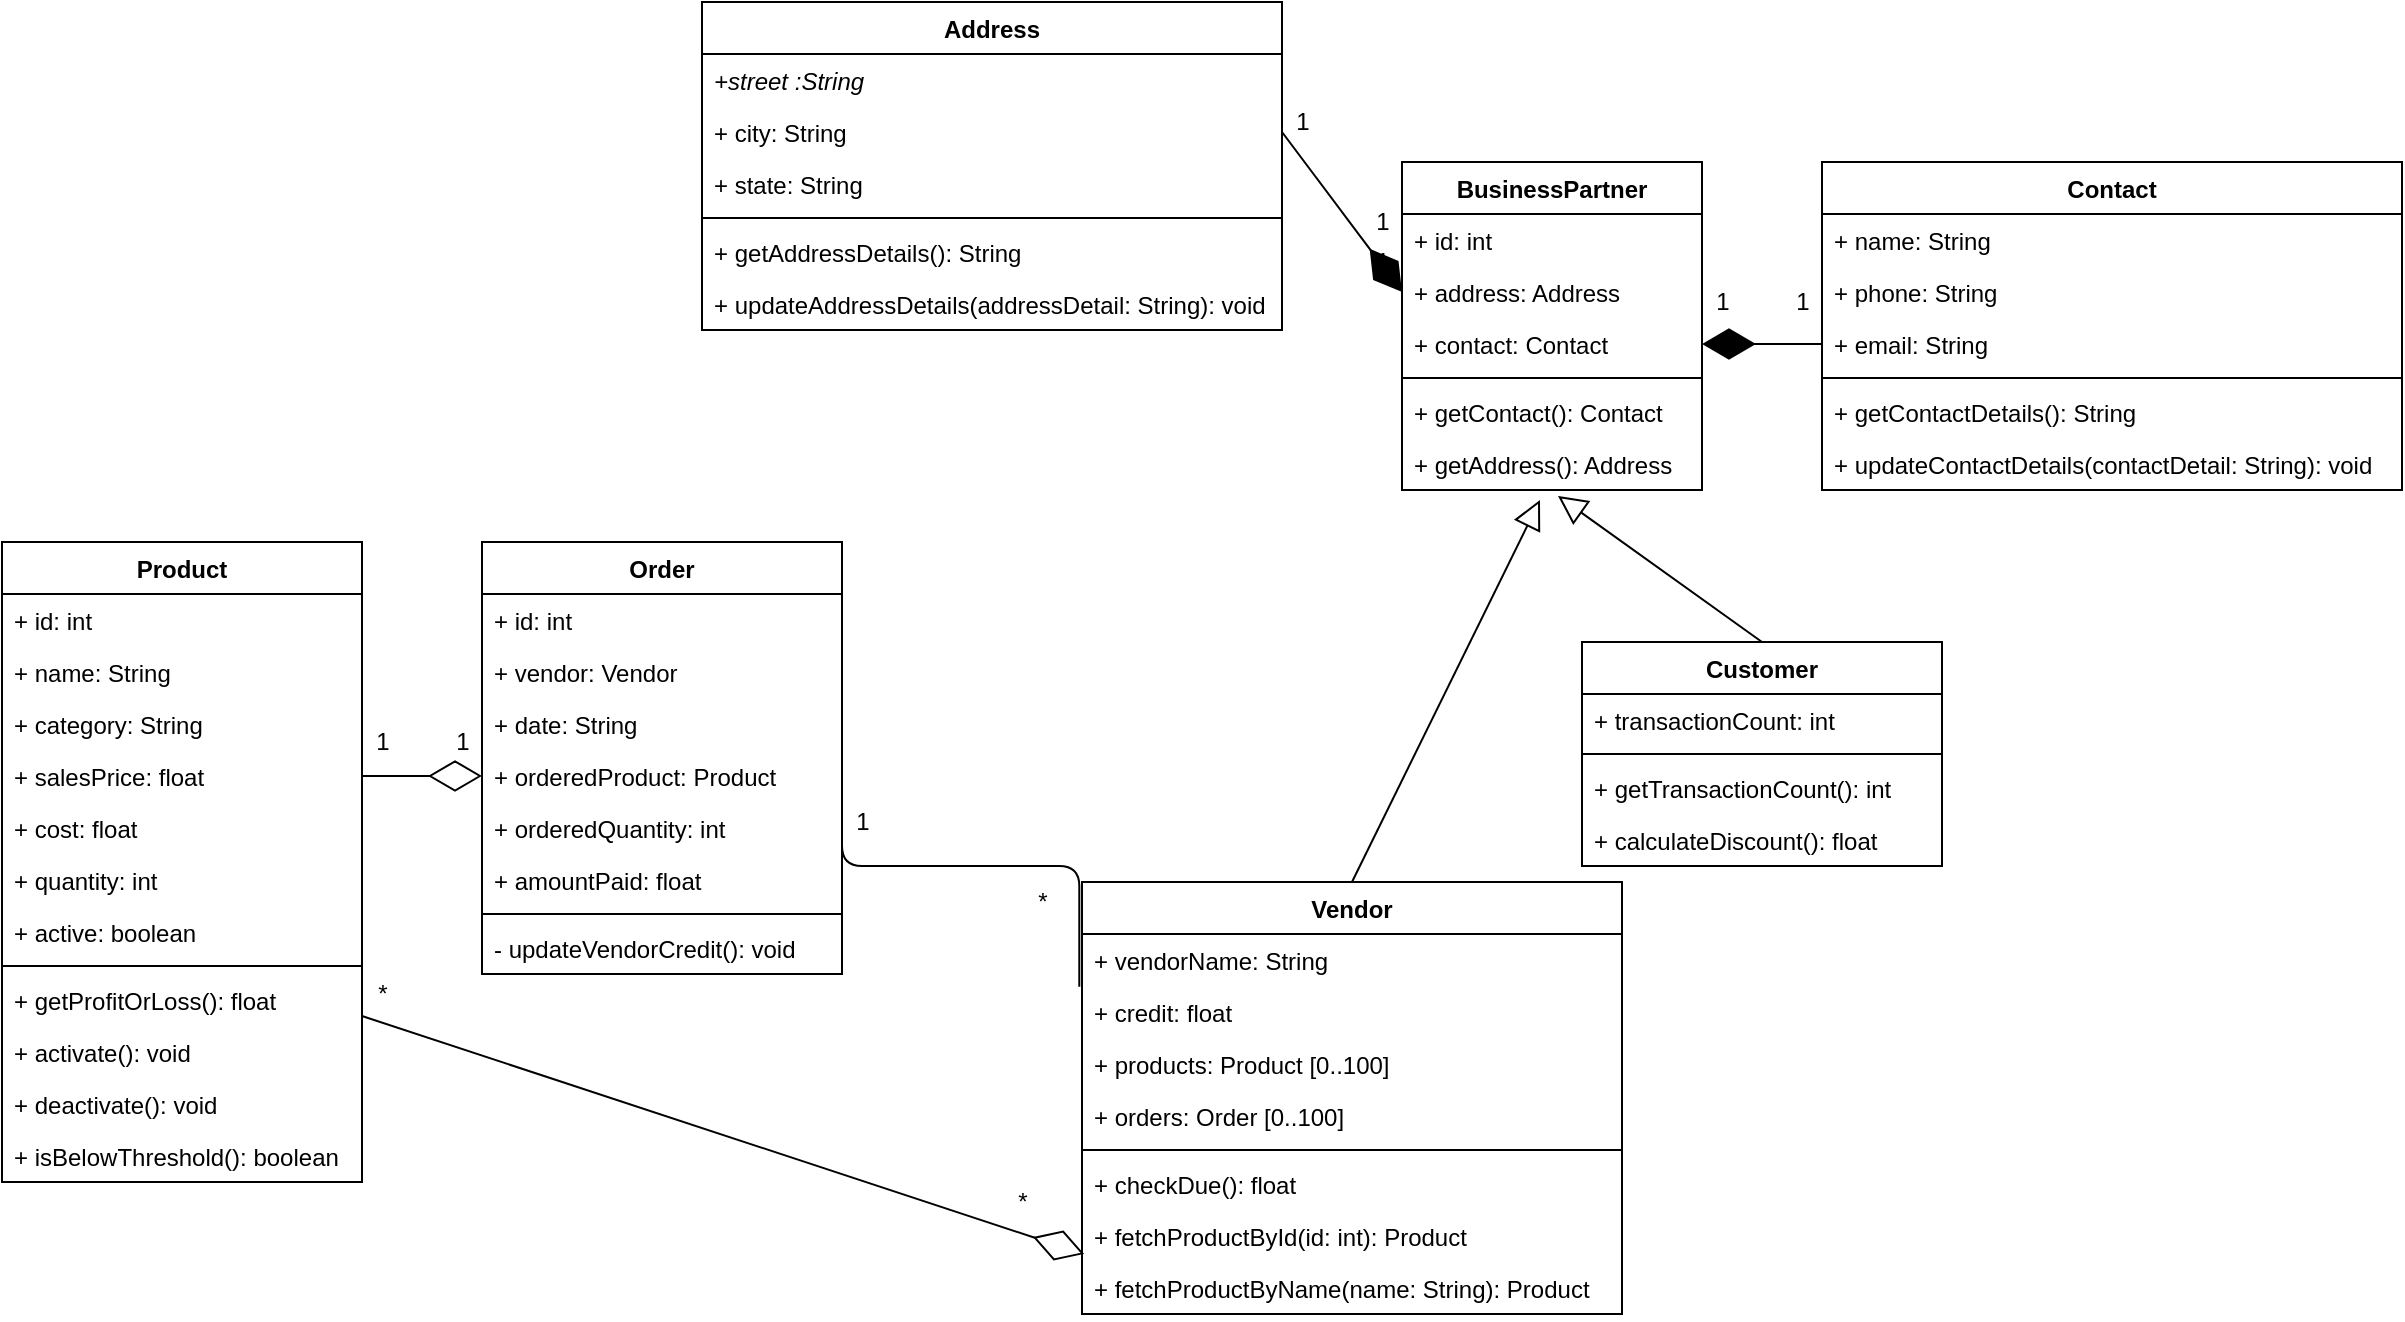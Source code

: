 <mxfile version="14.7.1" type="device"><diagram id="Dlde2ZVK1MKzWzWPaY31" name="Page-1"><mxGraphModel dx="868" dy="3782" grid="1" gridSize="10" guides="1" tooltips="1" connect="1" arrows="1" fold="1" page="1" pageScale="1" pageWidth="4681" pageHeight="3300" math="0" shadow="0"><root><mxCell id="0"/><mxCell id="1" parent="0"/><mxCell id="3plKzzzSe7diaw80hTO8-1" value="" style="edgeStyle=elbowEdgeStyle;html=1;endArrow=none;elbow=vertical;exitX=1;exitY=-0.077;exitDx=0;exitDy=0;entryX=-0.005;entryY=0.013;entryDx=0;entryDy=0;entryPerimeter=0;exitPerimeter=0;" edge="1" parent="1" source="3plKzzzSe7diaw80hTO8-56" target="3plKzzzSe7diaw80hTO8-40"><mxGeometry width="160" relative="1" as="geometry"><mxPoint x="250" y="460" as="sourcePoint"/><mxPoint x="460.0" y="169" as="targetPoint"/></mxGeometry></mxCell><mxCell id="3plKzzzSe7diaw80hTO8-2" value="1" style="text;html=1;align=center;verticalAlign=middle;resizable=0;points=[];autosize=1;" vertex="1" parent="1"><mxGeometry x="220" y="10" width="20" height="20" as="geometry"/></mxCell><mxCell id="3plKzzzSe7diaw80hTO8-3" value="1" style="text;html=1;align=center;verticalAlign=middle;resizable=0;points=[];autosize=1;" vertex="1" parent="1"><mxGeometry x="260" y="10" width="20" height="20" as="geometry"/></mxCell><mxCell id="3plKzzzSe7diaw80hTO8-4" value="*" style="text;html=1;align=center;verticalAlign=middle;resizable=0;points=[];autosize=1;" vertex="1" parent="1"><mxGeometry x="220" y="136" width="20" height="20" as="geometry"/></mxCell><mxCell id="3plKzzzSe7diaw80hTO8-5" value="*" style="text;html=1;align=center;verticalAlign=middle;resizable=0;points=[];autosize=1;" vertex="1" parent="1"><mxGeometry x="550" y="90" width="20" height="20" as="geometry"/></mxCell><mxCell id="3plKzzzSe7diaw80hTO8-7" value="1" style="text;html=1;align=center;verticalAlign=middle;resizable=0;points=[];autosize=1;" vertex="1" parent="1"><mxGeometry x="460" y="50" width="20" height="20" as="geometry"/></mxCell><mxCell id="3plKzzzSe7diaw80hTO8-8" value="BusinessPartner" style="swimlane;fontStyle=1;align=center;verticalAlign=top;childLayout=stackLayout;horizontal=1;startSize=26;horizontalStack=0;resizeParent=1;resizeParentMax=0;resizeLast=0;collapsible=1;marginBottom=0;" vertex="1" parent="1"><mxGeometry x="740" y="-270" width="150" height="164" as="geometry"><mxRectangle x="200" y="120" width="80" height="26" as="alternateBounds"/></mxGeometry></mxCell><mxCell id="3plKzzzSe7diaw80hTO8-9" value="+ id: int" style="text;strokeColor=none;fillColor=none;align=left;verticalAlign=top;spacingLeft=4;spacingRight=4;overflow=hidden;rotatable=0;points=[[0,0.5],[1,0.5]];portConstraint=eastwest;" vertex="1" parent="3plKzzzSe7diaw80hTO8-8"><mxGeometry y="26" width="150" height="26" as="geometry"/></mxCell><mxCell id="3plKzzzSe7diaw80hTO8-10" value="+ address: Address" style="text;strokeColor=none;fillColor=none;align=left;verticalAlign=top;spacingLeft=4;spacingRight=4;overflow=hidden;rotatable=0;points=[[0,0.5],[1,0.5]];portConstraint=eastwest;" vertex="1" parent="3plKzzzSe7diaw80hTO8-8"><mxGeometry y="52" width="150" height="26" as="geometry"/></mxCell><mxCell id="3plKzzzSe7diaw80hTO8-11" value="+ contact: Contact" style="text;strokeColor=none;fillColor=none;align=left;verticalAlign=top;spacingLeft=4;spacingRight=4;overflow=hidden;rotatable=0;points=[[0,0.5],[1,0.5]];portConstraint=eastwest;" vertex="1" parent="3plKzzzSe7diaw80hTO8-8"><mxGeometry y="78" width="150" height="26" as="geometry"/></mxCell><mxCell id="3plKzzzSe7diaw80hTO8-12" value="" style="line;strokeWidth=1;fillColor=none;align=left;verticalAlign=middle;spacingTop=-1;spacingLeft=3;spacingRight=3;rotatable=0;labelPosition=right;points=[];portConstraint=eastwest;" vertex="1" parent="3plKzzzSe7diaw80hTO8-8"><mxGeometry y="104" width="150" height="8" as="geometry"/></mxCell><mxCell id="3plKzzzSe7diaw80hTO8-13" value="+ getContact(): Contact" style="text;strokeColor=none;fillColor=none;align=left;verticalAlign=top;spacingLeft=4;spacingRight=4;overflow=hidden;rotatable=0;points=[[0,0.5],[1,0.5]];portConstraint=eastwest;" vertex="1" parent="3plKzzzSe7diaw80hTO8-8"><mxGeometry y="112" width="150" height="26" as="geometry"/></mxCell><mxCell id="3plKzzzSe7diaw80hTO8-14" value="+ getAddress(): Address" style="text;strokeColor=none;fillColor=none;align=left;verticalAlign=top;spacingLeft=4;spacingRight=4;overflow=hidden;rotatable=0;points=[[0,0.5],[1,0.5]];portConstraint=eastwest;" vertex="1" parent="3plKzzzSe7diaw80hTO8-8"><mxGeometry y="138" width="150" height="26" as="geometry"/></mxCell><mxCell id="3plKzzzSe7diaw80hTO8-15" value="" style="edgeStyle=none;html=1;endSize=12;endArrow=block;endFill=0;exitX=0.5;exitY=0;exitDx=0;exitDy=0;entryX=0.46;entryY=1.192;entryDx=0;entryDy=0;entryPerimeter=0;" edge="1" parent="1" source="3plKzzzSe7diaw80hTO8-38" target="3plKzzzSe7diaw80hTO8-14"><mxGeometry width="160" relative="1" as="geometry"><mxPoint x="450" y="-30" as="sourcePoint"/><mxPoint x="710" y="-110" as="targetPoint"/></mxGeometry></mxCell><mxCell id="3plKzzzSe7diaw80hTO8-16" value="" style="edgeStyle=none;html=1;endSize=12;endArrow=block;endFill=0;exitX=0.5;exitY=0;exitDx=0;exitDy=0;entryX=0.52;entryY=1.115;entryDx=0;entryDy=0;entryPerimeter=0;" edge="1" parent="1" source="3plKzzzSe7diaw80hTO8-47" target="3plKzzzSe7diaw80hTO8-14"><mxGeometry width="160" relative="1" as="geometry"><mxPoint x="625" y="140" as="sourcePoint"/><mxPoint x="797.043" y="60" as="targetPoint"/></mxGeometry></mxCell><mxCell id="3plKzzzSe7diaw80hTO8-17" value="" style="endArrow=diamondThin;endFill=1;endSize=24;html=1;exitX=1;exitY=0.5;exitDx=0;exitDy=0;entryX=0;entryY=0.5;entryDx=0;entryDy=0;" edge="1" parent="1" source="3plKzzzSe7diaw80hTO8-33" target="3plKzzzSe7diaw80hTO8-10"><mxGeometry width="160" relative="1" as="geometry"><mxPoint x="410" y="-40" as="sourcePoint"/><mxPoint x="570" y="-40" as="targetPoint"/></mxGeometry></mxCell><mxCell id="3plKzzzSe7diaw80hTO8-18" value="1" style="text;html=1;align=center;verticalAlign=middle;resizable=0;points=[];autosize=1;" vertex="1" parent="1"><mxGeometry x="680" y="-300" width="20" height="20" as="geometry"/></mxCell><mxCell id="3plKzzzSe7diaw80hTO8-19" value="1" style="text;html=1;align=center;verticalAlign=middle;resizable=0;points=[];autosize=1;" vertex="1" parent="1"><mxGeometry x="720" y="-230" width="20" height="20" as="geometry"/></mxCell><mxCell id="3plKzzzSe7diaw80hTO8-20" value="" style="endArrow=diamondThin;endFill=0;endSize=24;html=1;exitX=1;exitY=0.5;exitDx=0;exitDy=0;entryX=0;entryY=0.5;entryDx=0;entryDy=0;" edge="1" parent="1" source="3plKzzzSe7diaw80hTO8-65" target="3plKzzzSe7diaw80hTO8-56"><mxGeometry width="160" relative="1" as="geometry"><mxPoint x="240" y="340" as="sourcePoint"/><mxPoint x="400" y="340" as="targetPoint"/></mxGeometry></mxCell><mxCell id="3plKzzzSe7diaw80hTO8-21" value="" style="endArrow=diamondThin;endFill=1;endSize=24;html=1;exitX=0;exitY=0.5;exitDx=0;exitDy=0;entryX=1;entryY=0.5;entryDx=0;entryDy=0;" edge="1" parent="1" source="3plKzzzSe7diaw80hTO8-27" target="3plKzzzSe7diaw80hTO8-11"><mxGeometry width="160" relative="1" as="geometry"><mxPoint x="580" y="-195" as="sourcePoint"/><mxPoint x="670" y="-195" as="targetPoint"/></mxGeometry></mxCell><mxCell id="3plKzzzSe7diaw80hTO8-22" value="1" style="text;html=1;align=center;verticalAlign=middle;resizable=0;points=[];autosize=1;" vertex="1" parent="1"><mxGeometry x="890" y="-210" width="20" height="20" as="geometry"/></mxCell><mxCell id="3plKzzzSe7diaw80hTO8-23" value="1" style="text;html=1;align=center;verticalAlign=middle;resizable=0;points=[];autosize=1;" vertex="1" parent="1"><mxGeometry x="930" y="-210" width="20" height="20" as="geometry"/></mxCell><mxCell id="3plKzzzSe7diaw80hTO8-24" value="Contact" style="swimlane;fontStyle=1;align=center;verticalAlign=top;childLayout=stackLayout;horizontal=1;startSize=26;horizontalStack=0;resizeParent=1;resizeParentMax=0;resizeLast=0;collapsible=1;marginBottom=0;" vertex="1" parent="1"><mxGeometry x="950" y="-270" width="290" height="164" as="geometry"><mxRectangle x="200" y="120" width="80" height="26" as="alternateBounds"/></mxGeometry></mxCell><mxCell id="3plKzzzSe7diaw80hTO8-25" value="+ name: String" style="text;strokeColor=none;fillColor=none;align=left;verticalAlign=top;spacingLeft=4;spacingRight=4;overflow=hidden;rotatable=0;points=[[0,0.5],[1,0.5]];portConstraint=eastwest;" vertex="1" parent="3plKzzzSe7diaw80hTO8-24"><mxGeometry y="26" width="290" height="26" as="geometry"/></mxCell><mxCell id="3plKzzzSe7diaw80hTO8-26" value="+ phone: String" style="text;strokeColor=none;fillColor=none;align=left;verticalAlign=top;spacingLeft=4;spacingRight=4;overflow=hidden;rotatable=0;points=[[0,0.5],[1,0.5]];portConstraint=eastwest;" vertex="1" parent="3plKzzzSe7diaw80hTO8-24"><mxGeometry y="52" width="290" height="26" as="geometry"/></mxCell><mxCell id="3plKzzzSe7diaw80hTO8-27" value="+ email: String" style="text;strokeColor=none;fillColor=none;align=left;verticalAlign=top;spacingLeft=4;spacingRight=4;overflow=hidden;rotatable=0;points=[[0,0.5],[1,0.5]];portConstraint=eastwest;" vertex="1" parent="3plKzzzSe7diaw80hTO8-24"><mxGeometry y="78" width="290" height="26" as="geometry"/></mxCell><mxCell id="3plKzzzSe7diaw80hTO8-28" value="" style="line;strokeWidth=1;fillColor=none;align=left;verticalAlign=middle;spacingTop=-1;spacingLeft=3;spacingRight=3;rotatable=0;labelPosition=right;points=[];portConstraint=eastwest;" vertex="1" parent="3plKzzzSe7diaw80hTO8-24"><mxGeometry y="104" width="290" height="8" as="geometry"/></mxCell><mxCell id="3plKzzzSe7diaw80hTO8-29" value="+ getContactDetails(): String" style="text;strokeColor=none;fillColor=none;align=left;verticalAlign=top;spacingLeft=4;spacingRight=4;overflow=hidden;rotatable=0;points=[[0,0.5],[1,0.5]];portConstraint=eastwest;" vertex="1" parent="3plKzzzSe7diaw80hTO8-24"><mxGeometry y="112" width="290" height="26" as="geometry"/></mxCell><mxCell id="3plKzzzSe7diaw80hTO8-30" value="+ updateContactDetails(contactDetail: String): void" style="text;strokeColor=none;fillColor=none;align=left;verticalAlign=top;spacingLeft=4;spacingRight=4;overflow=hidden;rotatable=0;points=[[0,0.5],[1,0.5]];portConstraint=eastwest;" vertex="1" parent="3plKzzzSe7diaw80hTO8-24"><mxGeometry y="138" width="290" height="26" as="geometry"/></mxCell><mxCell id="3plKzzzSe7diaw80hTO8-31" value="Address" style="swimlane;fontStyle=1;align=center;verticalAlign=top;childLayout=stackLayout;horizontal=1;startSize=26;horizontalStack=0;resizeParent=1;resizeParentMax=0;resizeLast=0;collapsible=1;marginBottom=0;" vertex="1" parent="1"><mxGeometry x="390" y="-350" width="290" height="164" as="geometry"><mxRectangle x="200" y="120" width="80" height="26" as="alternateBounds"/></mxGeometry></mxCell><mxCell id="3plKzzzSe7diaw80hTO8-32" value="+street :String" style="text;strokeColor=none;fillColor=none;align=left;verticalAlign=top;spacingLeft=4;spacingRight=4;overflow=hidden;rotatable=0;points=[[0,0.5],[1,0.5]];portConstraint=eastwest;fontStyle=2;html=1;" vertex="1" parent="3plKzzzSe7diaw80hTO8-31"><mxGeometry y="26" width="290" height="26" as="geometry"/></mxCell><mxCell id="3plKzzzSe7diaw80hTO8-33" value="+ city: String" style="text;strokeColor=none;fillColor=none;align=left;verticalAlign=top;spacingLeft=4;spacingRight=4;overflow=hidden;rotatable=0;points=[[0,0.5],[1,0.5]];portConstraint=eastwest;" vertex="1" parent="3plKzzzSe7diaw80hTO8-31"><mxGeometry y="52" width="290" height="26" as="geometry"/></mxCell><mxCell id="3plKzzzSe7diaw80hTO8-34" value="+ state: String" style="text;strokeColor=none;fillColor=none;align=left;verticalAlign=top;spacingLeft=4;spacingRight=4;overflow=hidden;rotatable=0;points=[[0,0.5],[1,0.5]];portConstraint=eastwest;" vertex="1" parent="3plKzzzSe7diaw80hTO8-31"><mxGeometry y="78" width="290" height="26" as="geometry"/></mxCell><mxCell id="3plKzzzSe7diaw80hTO8-35" value="" style="line;strokeWidth=1;fillColor=none;align=left;verticalAlign=middle;spacingTop=-1;spacingLeft=3;spacingRight=3;rotatable=0;labelPosition=right;points=[];portConstraint=eastwest;" vertex="1" parent="3plKzzzSe7diaw80hTO8-31"><mxGeometry y="104" width="290" height="8" as="geometry"/></mxCell><mxCell id="3plKzzzSe7diaw80hTO8-36" value="+ getAddressDetails(): String" style="text;strokeColor=none;fillColor=none;align=left;verticalAlign=top;spacingLeft=4;spacingRight=4;overflow=hidden;rotatable=0;points=[[0,0.5],[1,0.5]];portConstraint=eastwest;" vertex="1" parent="3plKzzzSe7diaw80hTO8-31"><mxGeometry y="112" width="290" height="26" as="geometry"/></mxCell><mxCell id="3plKzzzSe7diaw80hTO8-37" value="+ updateAddressDetails(addressDetail: String): void" style="text;strokeColor=none;fillColor=none;align=left;verticalAlign=top;spacingLeft=4;spacingRight=4;overflow=hidden;rotatable=0;points=[[0,0.5],[1,0.5]];portConstraint=eastwest;" vertex="1" parent="3plKzzzSe7diaw80hTO8-31"><mxGeometry y="138" width="290" height="26" as="geometry"/></mxCell><mxCell id="3plKzzzSe7diaw80hTO8-38" value="Vendor" style="swimlane;fontStyle=1;align=center;verticalAlign=top;childLayout=stackLayout;horizontal=1;startSize=26;horizontalStack=0;resizeParent=1;resizeParentMax=0;resizeLast=0;collapsible=1;marginBottom=0;" vertex="1" parent="1"><mxGeometry x="580" y="90" width="270" height="216" as="geometry"><mxRectangle x="200" y="120" width="80" height="26" as="alternateBounds"/></mxGeometry></mxCell><mxCell id="3plKzzzSe7diaw80hTO8-39" value="+ vendorName: String" style="text;strokeColor=none;fillColor=none;align=left;verticalAlign=top;spacingLeft=4;spacingRight=4;overflow=hidden;rotatable=0;points=[[0,0.5],[1,0.5]];portConstraint=eastwest;" vertex="1" parent="3plKzzzSe7diaw80hTO8-38"><mxGeometry y="26" width="270" height="26" as="geometry"/></mxCell><mxCell id="3plKzzzSe7diaw80hTO8-40" value="+ credit: float" style="text;strokeColor=none;fillColor=none;align=left;verticalAlign=top;spacingLeft=4;spacingRight=4;overflow=hidden;rotatable=0;points=[[0,0.5],[1,0.5]];portConstraint=eastwest;" vertex="1" parent="3plKzzzSe7diaw80hTO8-38"><mxGeometry y="52" width="270" height="26" as="geometry"/></mxCell><mxCell id="3plKzzzSe7diaw80hTO8-41" value="+ products: Product [0..100]" style="text;strokeColor=none;fillColor=none;align=left;verticalAlign=top;spacingLeft=4;spacingRight=4;overflow=hidden;rotatable=0;points=[[0,0.5],[1,0.5]];portConstraint=eastwest;" vertex="1" parent="3plKzzzSe7diaw80hTO8-38"><mxGeometry y="78" width="270" height="26" as="geometry"/></mxCell><mxCell id="3plKzzzSe7diaw80hTO8-42" value="+ orders: Order [0..100]" style="text;strokeColor=none;fillColor=none;align=left;verticalAlign=top;spacingLeft=4;spacingRight=4;overflow=hidden;rotatable=0;points=[[0,0.5],[1,0.5]];portConstraint=eastwest;" vertex="1" parent="3plKzzzSe7diaw80hTO8-38"><mxGeometry y="104" width="270" height="26" as="geometry"/></mxCell><mxCell id="3plKzzzSe7diaw80hTO8-43" value="" style="line;strokeWidth=1;fillColor=none;align=left;verticalAlign=middle;spacingTop=-1;spacingLeft=3;spacingRight=3;rotatable=0;labelPosition=right;points=[];portConstraint=eastwest;" vertex="1" parent="3plKzzzSe7diaw80hTO8-38"><mxGeometry y="130" width="270" height="8" as="geometry"/></mxCell><mxCell id="3plKzzzSe7diaw80hTO8-44" value="+ checkDue(): float" style="text;strokeColor=none;fillColor=none;align=left;verticalAlign=top;spacingLeft=4;spacingRight=4;overflow=hidden;rotatable=0;points=[[0,0.5],[1,0.5]];portConstraint=eastwest;" vertex="1" parent="3plKzzzSe7diaw80hTO8-38"><mxGeometry y="138" width="270" height="26" as="geometry"/></mxCell><mxCell id="3plKzzzSe7diaw80hTO8-45" value="+ fetchProductById(id: int): Product" style="text;strokeColor=none;fillColor=none;align=left;verticalAlign=top;spacingLeft=4;spacingRight=4;overflow=hidden;rotatable=0;points=[[0,0.5],[1,0.5]];portConstraint=eastwest;" vertex="1" parent="3plKzzzSe7diaw80hTO8-38"><mxGeometry y="164" width="270" height="26" as="geometry"/></mxCell><mxCell id="3plKzzzSe7diaw80hTO8-46" value="+ fetchProductByName(name: String): Product" style="text;strokeColor=none;fillColor=none;align=left;verticalAlign=top;spacingLeft=4;spacingRight=4;overflow=hidden;rotatable=0;points=[[0,0.5],[1,0.5]];portConstraint=eastwest;" vertex="1" parent="3plKzzzSe7diaw80hTO8-38"><mxGeometry y="190" width="270" height="26" as="geometry"/></mxCell><mxCell id="3plKzzzSe7diaw80hTO8-47" value="Customer" style="swimlane;fontStyle=1;align=center;verticalAlign=top;childLayout=stackLayout;horizontal=1;startSize=26;horizontalStack=0;resizeParent=1;resizeParentMax=0;resizeLast=0;collapsible=1;marginBottom=0;" vertex="1" parent="1"><mxGeometry x="830" y="-30" width="180" height="112" as="geometry"><mxRectangle x="200" y="120" width="80" height="26" as="alternateBounds"/></mxGeometry></mxCell><mxCell id="3plKzzzSe7diaw80hTO8-48" value="+ transactionCount: int" style="text;strokeColor=none;fillColor=none;align=left;verticalAlign=top;spacingLeft=4;spacingRight=4;overflow=hidden;rotatable=0;points=[[0,0.5],[1,0.5]];portConstraint=eastwest;" vertex="1" parent="3plKzzzSe7diaw80hTO8-47"><mxGeometry y="26" width="180" height="26" as="geometry"/></mxCell><mxCell id="3plKzzzSe7diaw80hTO8-49" value="" style="line;strokeWidth=1;fillColor=none;align=left;verticalAlign=middle;spacingTop=-1;spacingLeft=3;spacingRight=3;rotatable=0;labelPosition=right;points=[];portConstraint=eastwest;" vertex="1" parent="3plKzzzSe7diaw80hTO8-47"><mxGeometry y="52" width="180" height="8" as="geometry"/></mxCell><mxCell id="3plKzzzSe7diaw80hTO8-50" value="+ getTransactionCount(): int" style="text;strokeColor=none;fillColor=none;align=left;verticalAlign=top;spacingLeft=4;spacingRight=4;overflow=hidden;rotatable=0;points=[[0,0.5],[1,0.5]];portConstraint=eastwest;" vertex="1" parent="3plKzzzSe7diaw80hTO8-47"><mxGeometry y="60" width="180" height="26" as="geometry"/></mxCell><mxCell id="3plKzzzSe7diaw80hTO8-51" value="+ calculateDiscount(): float" style="text;strokeColor=none;fillColor=none;align=left;verticalAlign=top;spacingLeft=4;spacingRight=4;overflow=hidden;rotatable=0;points=[[0,0.5],[1,0.5]];portConstraint=eastwest;" vertex="1" parent="3plKzzzSe7diaw80hTO8-47"><mxGeometry y="86" width="180" height="26" as="geometry"/></mxCell><mxCell id="3plKzzzSe7diaw80hTO8-52" value="Order" style="swimlane;fontStyle=1;align=center;verticalAlign=top;childLayout=stackLayout;horizontal=1;startSize=26;horizontalStack=0;resizeParent=1;resizeParentMax=0;resizeLast=0;collapsible=1;marginBottom=0;" vertex="1" parent="1"><mxGeometry x="280" y="-80" width="180" height="216" as="geometry"><mxRectangle x="200" y="120" width="80" height="26" as="alternateBounds"/></mxGeometry></mxCell><mxCell id="3plKzzzSe7diaw80hTO8-53" value="+ id: int" style="text;strokeColor=none;fillColor=none;align=left;verticalAlign=top;spacingLeft=4;spacingRight=4;overflow=hidden;rotatable=0;points=[[0,0.5],[1,0.5]];portConstraint=eastwest;" vertex="1" parent="3plKzzzSe7diaw80hTO8-52"><mxGeometry y="26" width="180" height="26" as="geometry"/></mxCell><mxCell id="3plKzzzSe7diaw80hTO8-54" value="+ vendor: Vendor" style="text;strokeColor=none;fillColor=none;align=left;verticalAlign=top;spacingLeft=4;spacingRight=4;overflow=hidden;rotatable=0;points=[[0,0.5],[1,0.5]];portConstraint=eastwest;" vertex="1" parent="3plKzzzSe7diaw80hTO8-52"><mxGeometry y="52" width="180" height="26" as="geometry"/></mxCell><mxCell id="3plKzzzSe7diaw80hTO8-55" value="+ date: String" style="text;strokeColor=none;fillColor=none;align=left;verticalAlign=top;spacingLeft=4;spacingRight=4;overflow=hidden;rotatable=0;points=[[0,0.5],[1,0.5]];portConstraint=eastwest;" vertex="1" parent="3plKzzzSe7diaw80hTO8-52"><mxGeometry y="78" width="180" height="26" as="geometry"/></mxCell><mxCell id="3plKzzzSe7diaw80hTO8-56" value="+ orderedProduct: Product" style="text;strokeColor=none;fillColor=none;align=left;verticalAlign=top;spacingLeft=4;spacingRight=4;overflow=hidden;rotatable=0;points=[[0,0.5],[1,0.5]];portConstraint=eastwest;" vertex="1" parent="3plKzzzSe7diaw80hTO8-52"><mxGeometry y="104" width="180" height="26" as="geometry"/></mxCell><mxCell id="3plKzzzSe7diaw80hTO8-57" value="+ orderedQuantity: int" style="text;strokeColor=none;fillColor=none;align=left;verticalAlign=top;spacingLeft=4;spacingRight=4;overflow=hidden;rotatable=0;points=[[0,0.5],[1,0.5]];portConstraint=eastwest;" vertex="1" parent="3plKzzzSe7diaw80hTO8-52"><mxGeometry y="130" width="180" height="26" as="geometry"/></mxCell><mxCell id="3plKzzzSe7diaw80hTO8-58" value="+ amountPaid: float" style="text;strokeColor=none;fillColor=none;align=left;verticalAlign=top;spacingLeft=4;spacingRight=4;overflow=hidden;rotatable=0;points=[[0,0.5],[1,0.5]];portConstraint=eastwest;" vertex="1" parent="3plKzzzSe7diaw80hTO8-52"><mxGeometry y="156" width="180" height="26" as="geometry"/></mxCell><mxCell id="3plKzzzSe7diaw80hTO8-59" value="" style="line;strokeWidth=1;fillColor=none;align=left;verticalAlign=middle;spacingTop=-1;spacingLeft=3;spacingRight=3;rotatable=0;labelPosition=right;points=[];portConstraint=eastwest;" vertex="1" parent="3plKzzzSe7diaw80hTO8-52"><mxGeometry y="182" width="180" height="8" as="geometry"/></mxCell><mxCell id="3plKzzzSe7diaw80hTO8-60" value="- updateVendorCredit(): void" style="text;strokeColor=none;fillColor=none;align=left;verticalAlign=top;spacingLeft=4;spacingRight=4;overflow=hidden;rotatable=0;points=[[0,0.5],[1,0.5]];portConstraint=eastwest;" vertex="1" parent="3plKzzzSe7diaw80hTO8-52"><mxGeometry y="190" width="180" height="26" as="geometry"/></mxCell><mxCell id="3plKzzzSe7diaw80hTO8-61" value="Product" style="swimlane;fontStyle=1;align=center;verticalAlign=top;childLayout=stackLayout;horizontal=1;startSize=26;horizontalStack=0;resizeParent=1;resizeParentMax=0;resizeLast=0;collapsible=1;marginBottom=0;" vertex="1" parent="1"><mxGeometry x="40" y="-80" width="180" height="320" as="geometry"><mxRectangle x="200" y="120" width="80" height="26" as="alternateBounds"/></mxGeometry></mxCell><mxCell id="3plKzzzSe7diaw80hTO8-62" value="+ id: int" style="text;strokeColor=none;fillColor=none;align=left;verticalAlign=top;spacingLeft=4;spacingRight=4;overflow=hidden;rotatable=0;points=[[0,0.5],[1,0.5]];portConstraint=eastwest;" vertex="1" parent="3plKzzzSe7diaw80hTO8-61"><mxGeometry y="26" width="180" height="26" as="geometry"/></mxCell><mxCell id="3plKzzzSe7diaw80hTO8-63" value="+ name: String" style="text;strokeColor=none;fillColor=none;align=left;verticalAlign=top;spacingLeft=4;spacingRight=4;overflow=hidden;rotatable=0;points=[[0,0.5],[1,0.5]];portConstraint=eastwest;" vertex="1" parent="3plKzzzSe7diaw80hTO8-61"><mxGeometry y="52" width="180" height="26" as="geometry"/></mxCell><mxCell id="3plKzzzSe7diaw80hTO8-64" value="+ category: String" style="text;strokeColor=none;fillColor=none;align=left;verticalAlign=top;spacingLeft=4;spacingRight=4;overflow=hidden;rotatable=0;points=[[0,0.5],[1,0.5]];portConstraint=eastwest;" vertex="1" parent="3plKzzzSe7diaw80hTO8-61"><mxGeometry y="78" width="180" height="26" as="geometry"/></mxCell><mxCell id="3plKzzzSe7diaw80hTO8-65" value="+ salesPrice: float" style="text;strokeColor=none;fillColor=none;align=left;verticalAlign=top;spacingLeft=4;spacingRight=4;overflow=hidden;rotatable=0;points=[[0,0.5],[1,0.5]];portConstraint=eastwest;" vertex="1" parent="3plKzzzSe7diaw80hTO8-61"><mxGeometry y="104" width="180" height="26" as="geometry"/></mxCell><mxCell id="3plKzzzSe7diaw80hTO8-66" value="+ cost: float" style="text;strokeColor=none;fillColor=none;align=left;verticalAlign=top;spacingLeft=4;spacingRight=4;overflow=hidden;rotatable=0;points=[[0,0.5],[1,0.5]];portConstraint=eastwest;" vertex="1" parent="3plKzzzSe7diaw80hTO8-61"><mxGeometry y="130" width="180" height="26" as="geometry"/></mxCell><mxCell id="3plKzzzSe7diaw80hTO8-67" value="+ quantity: int" style="text;strokeColor=none;fillColor=none;align=left;verticalAlign=top;spacingLeft=4;spacingRight=4;overflow=hidden;rotatable=0;points=[[0,0.5],[1,0.5]];portConstraint=eastwest;" vertex="1" parent="3plKzzzSe7diaw80hTO8-61"><mxGeometry y="156" width="180" height="26" as="geometry"/></mxCell><mxCell id="3plKzzzSe7diaw80hTO8-68" value="+ active: boolean" style="text;strokeColor=none;fillColor=none;align=left;verticalAlign=top;spacingLeft=4;spacingRight=4;overflow=hidden;rotatable=0;points=[[0,0.5],[1,0.5]];portConstraint=eastwest;" vertex="1" parent="3plKzzzSe7diaw80hTO8-61"><mxGeometry y="182" width="180" height="26" as="geometry"/></mxCell><mxCell id="3plKzzzSe7diaw80hTO8-69" value="" style="line;strokeWidth=1;fillColor=none;align=left;verticalAlign=middle;spacingTop=-1;spacingLeft=3;spacingRight=3;rotatable=0;labelPosition=right;points=[];portConstraint=eastwest;" vertex="1" parent="3plKzzzSe7diaw80hTO8-61"><mxGeometry y="208" width="180" height="8" as="geometry"/></mxCell><mxCell id="3plKzzzSe7diaw80hTO8-70" value="+ getProfitOrLoss(): float" style="text;strokeColor=none;fillColor=none;align=left;verticalAlign=top;spacingLeft=4;spacingRight=4;overflow=hidden;rotatable=0;points=[[0,0.5],[1,0.5]];portConstraint=eastwest;" vertex="1" parent="3plKzzzSe7diaw80hTO8-61"><mxGeometry y="216" width="180" height="26" as="geometry"/></mxCell><mxCell id="3plKzzzSe7diaw80hTO8-71" value="+ activate(): void" style="text;strokeColor=none;fillColor=none;align=left;verticalAlign=top;spacingLeft=4;spacingRight=4;overflow=hidden;rotatable=0;points=[[0,0.5],[1,0.5]];portConstraint=eastwest;" vertex="1" parent="3plKzzzSe7diaw80hTO8-61"><mxGeometry y="242" width="180" height="26" as="geometry"/></mxCell><mxCell id="3plKzzzSe7diaw80hTO8-72" value="+ deactivate(): void" style="text;strokeColor=none;fillColor=none;align=left;verticalAlign=top;spacingLeft=4;spacingRight=4;overflow=hidden;rotatable=0;points=[[0,0.5],[1,0.5]];portConstraint=eastwest;" vertex="1" parent="3plKzzzSe7diaw80hTO8-61"><mxGeometry y="268" width="180" height="26" as="geometry"/></mxCell><mxCell id="3plKzzzSe7diaw80hTO8-73" value="+ isBelowThreshold(): boolean" style="text;strokeColor=none;fillColor=none;align=left;verticalAlign=top;spacingLeft=4;spacingRight=4;overflow=hidden;rotatable=0;points=[[0,0.5],[1,0.5]];portConstraint=eastwest;" vertex="1" parent="3plKzzzSe7diaw80hTO8-61"><mxGeometry y="294" width="180" height="26" as="geometry"/></mxCell><mxCell id="3plKzzzSe7diaw80hTO8-74" value="" style="endArrow=diamondThin;endFill=0;endSize=24;html=1;exitX=0;exitY=1.05;exitDx=0;exitDy=0;entryX=0.004;entryY=0.846;entryDx=0;entryDy=0;exitPerimeter=0;entryPerimeter=0;" edge="1" parent="1" source="3plKzzzSe7diaw80hTO8-4" target="3plKzzzSe7diaw80hTO8-45"><mxGeometry width="160" relative="1" as="geometry"><mxPoint x="320" y="155" as="sourcePoint"/><mxPoint x="380" y="155" as="targetPoint"/></mxGeometry></mxCell><mxCell id="3plKzzzSe7diaw80hTO8-75" value="*" style="text;html=1;align=center;verticalAlign=middle;resizable=0;points=[];autosize=1;strokeColor=none;" vertex="1" parent="1"><mxGeometry x="540" y="240" width="20" height="20" as="geometry"/></mxCell><mxCell id="3plKzzzSe7diaw80hTO8-76" value="1" style="text;html=1;align=center;verticalAlign=middle;resizable=0;points=[];autosize=1;strokeColor=none;fontColor=#000000;" vertex="1" parent="1"><mxGeometry x="720" y="-250" width="20" height="20" as="geometry"/></mxCell></root></mxGraphModel></diagram></mxfile>